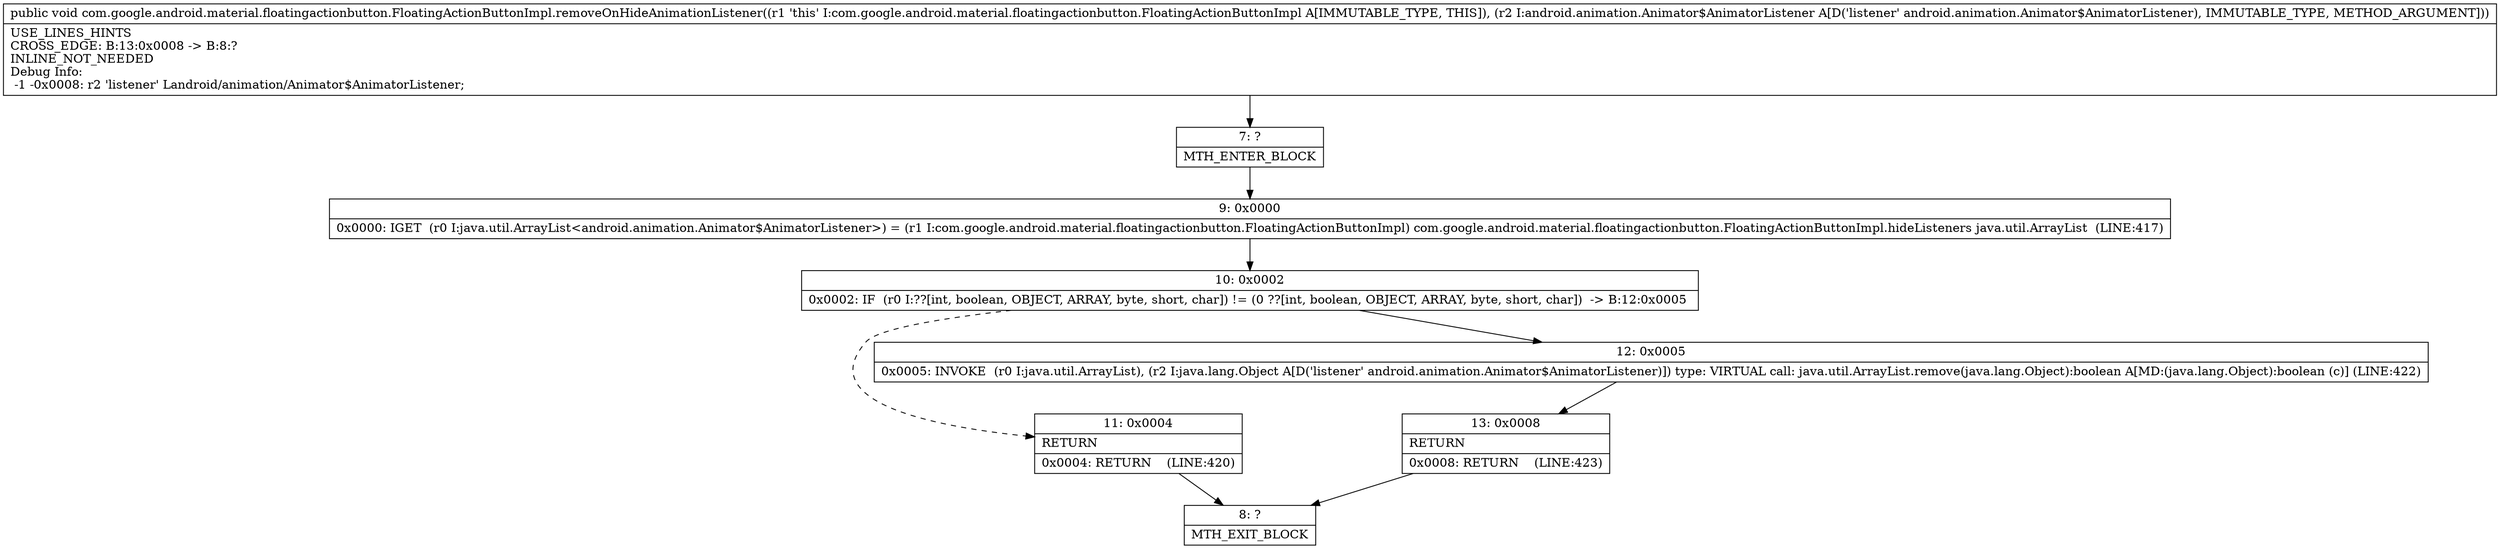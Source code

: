 digraph "CFG forcom.google.android.material.floatingactionbutton.FloatingActionButtonImpl.removeOnHideAnimationListener(Landroid\/animation\/Animator$AnimatorListener;)V" {
Node_7 [shape=record,label="{7\:\ ?|MTH_ENTER_BLOCK\l}"];
Node_9 [shape=record,label="{9\:\ 0x0000|0x0000: IGET  (r0 I:java.util.ArrayList\<android.animation.Animator$AnimatorListener\>) = (r1 I:com.google.android.material.floatingactionbutton.FloatingActionButtonImpl) com.google.android.material.floatingactionbutton.FloatingActionButtonImpl.hideListeners java.util.ArrayList  (LINE:417)\l}"];
Node_10 [shape=record,label="{10\:\ 0x0002|0x0002: IF  (r0 I:??[int, boolean, OBJECT, ARRAY, byte, short, char]) != (0 ??[int, boolean, OBJECT, ARRAY, byte, short, char])  \-\> B:12:0x0005 \l}"];
Node_11 [shape=record,label="{11\:\ 0x0004|RETURN\l|0x0004: RETURN    (LINE:420)\l}"];
Node_8 [shape=record,label="{8\:\ ?|MTH_EXIT_BLOCK\l}"];
Node_12 [shape=record,label="{12\:\ 0x0005|0x0005: INVOKE  (r0 I:java.util.ArrayList), (r2 I:java.lang.Object A[D('listener' android.animation.Animator$AnimatorListener)]) type: VIRTUAL call: java.util.ArrayList.remove(java.lang.Object):boolean A[MD:(java.lang.Object):boolean (c)] (LINE:422)\l}"];
Node_13 [shape=record,label="{13\:\ 0x0008|RETURN\l|0x0008: RETURN    (LINE:423)\l}"];
MethodNode[shape=record,label="{public void com.google.android.material.floatingactionbutton.FloatingActionButtonImpl.removeOnHideAnimationListener((r1 'this' I:com.google.android.material.floatingactionbutton.FloatingActionButtonImpl A[IMMUTABLE_TYPE, THIS]), (r2 I:android.animation.Animator$AnimatorListener A[D('listener' android.animation.Animator$AnimatorListener), IMMUTABLE_TYPE, METHOD_ARGUMENT]))  | USE_LINES_HINTS\lCROSS_EDGE: B:13:0x0008 \-\> B:8:?\lINLINE_NOT_NEEDED\lDebug Info:\l  \-1 \-0x0008: r2 'listener' Landroid\/animation\/Animator$AnimatorListener;\l}"];
MethodNode -> Node_7;Node_7 -> Node_9;
Node_9 -> Node_10;
Node_10 -> Node_11[style=dashed];
Node_10 -> Node_12;
Node_11 -> Node_8;
Node_12 -> Node_13;
Node_13 -> Node_8;
}

